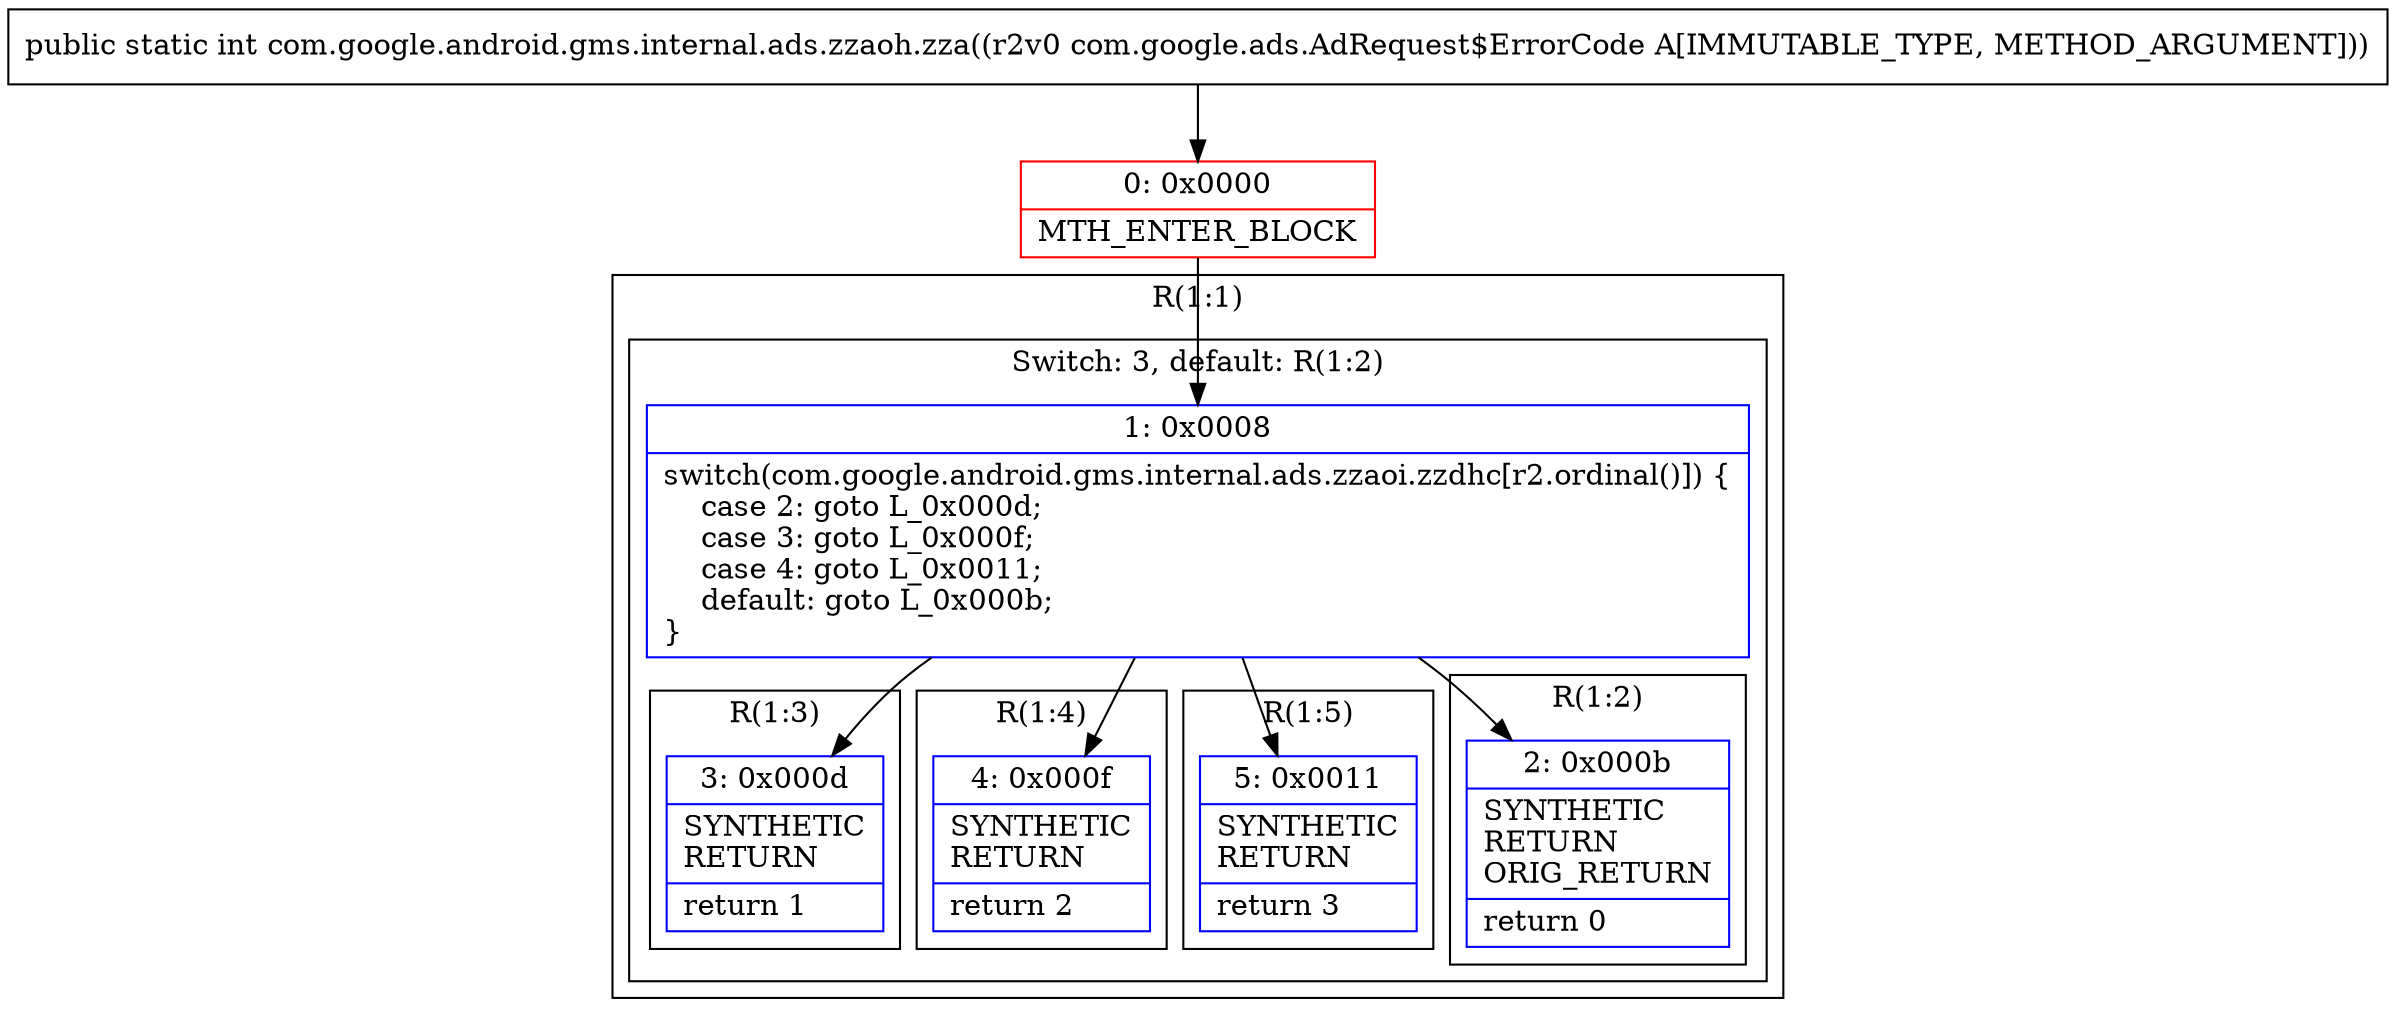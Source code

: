 digraph "CFG forcom.google.android.gms.internal.ads.zzaoh.zza(Lcom\/google\/ads\/AdRequest$ErrorCode;)I" {
subgraph cluster_Region_208976749 {
label = "R(1:1)";
node [shape=record,color=blue];
subgraph cluster_SwitchRegion_1947093438 {
label = "Switch: 3, default: R(1:2)";
node [shape=record,color=blue];
Node_1 [shape=record,label="{1\:\ 0x0008|switch(com.google.android.gms.internal.ads.zzaoi.zzdhc[r2.ordinal()]) \{\l    case 2: goto L_0x000d;\l    case 3: goto L_0x000f;\l    case 4: goto L_0x0011;\l    default: goto L_0x000b;\l\}\l}"];
subgraph cluster_Region_468700314 {
label = "R(1:3)";
node [shape=record,color=blue];
Node_3 [shape=record,label="{3\:\ 0x000d|SYNTHETIC\lRETURN\l|return 1\l}"];
}
subgraph cluster_Region_2127117597 {
label = "R(1:4)";
node [shape=record,color=blue];
Node_4 [shape=record,label="{4\:\ 0x000f|SYNTHETIC\lRETURN\l|return 2\l}"];
}
subgraph cluster_Region_1473203834 {
label = "R(1:5)";
node [shape=record,color=blue];
Node_5 [shape=record,label="{5\:\ 0x0011|SYNTHETIC\lRETURN\l|return 3\l}"];
}
subgraph cluster_Region_1359654532 {
label = "R(1:2)";
node [shape=record,color=blue];
Node_2 [shape=record,label="{2\:\ 0x000b|SYNTHETIC\lRETURN\lORIG_RETURN\l|return 0\l}"];
}
}
}
Node_0 [shape=record,color=red,label="{0\:\ 0x0000|MTH_ENTER_BLOCK\l}"];
MethodNode[shape=record,label="{public static int com.google.android.gms.internal.ads.zzaoh.zza((r2v0 com.google.ads.AdRequest$ErrorCode A[IMMUTABLE_TYPE, METHOD_ARGUMENT])) }"];
MethodNode -> Node_0;
Node_1 -> Node_2;
Node_1 -> Node_3;
Node_1 -> Node_4;
Node_1 -> Node_5;
Node_0 -> Node_1;
}

